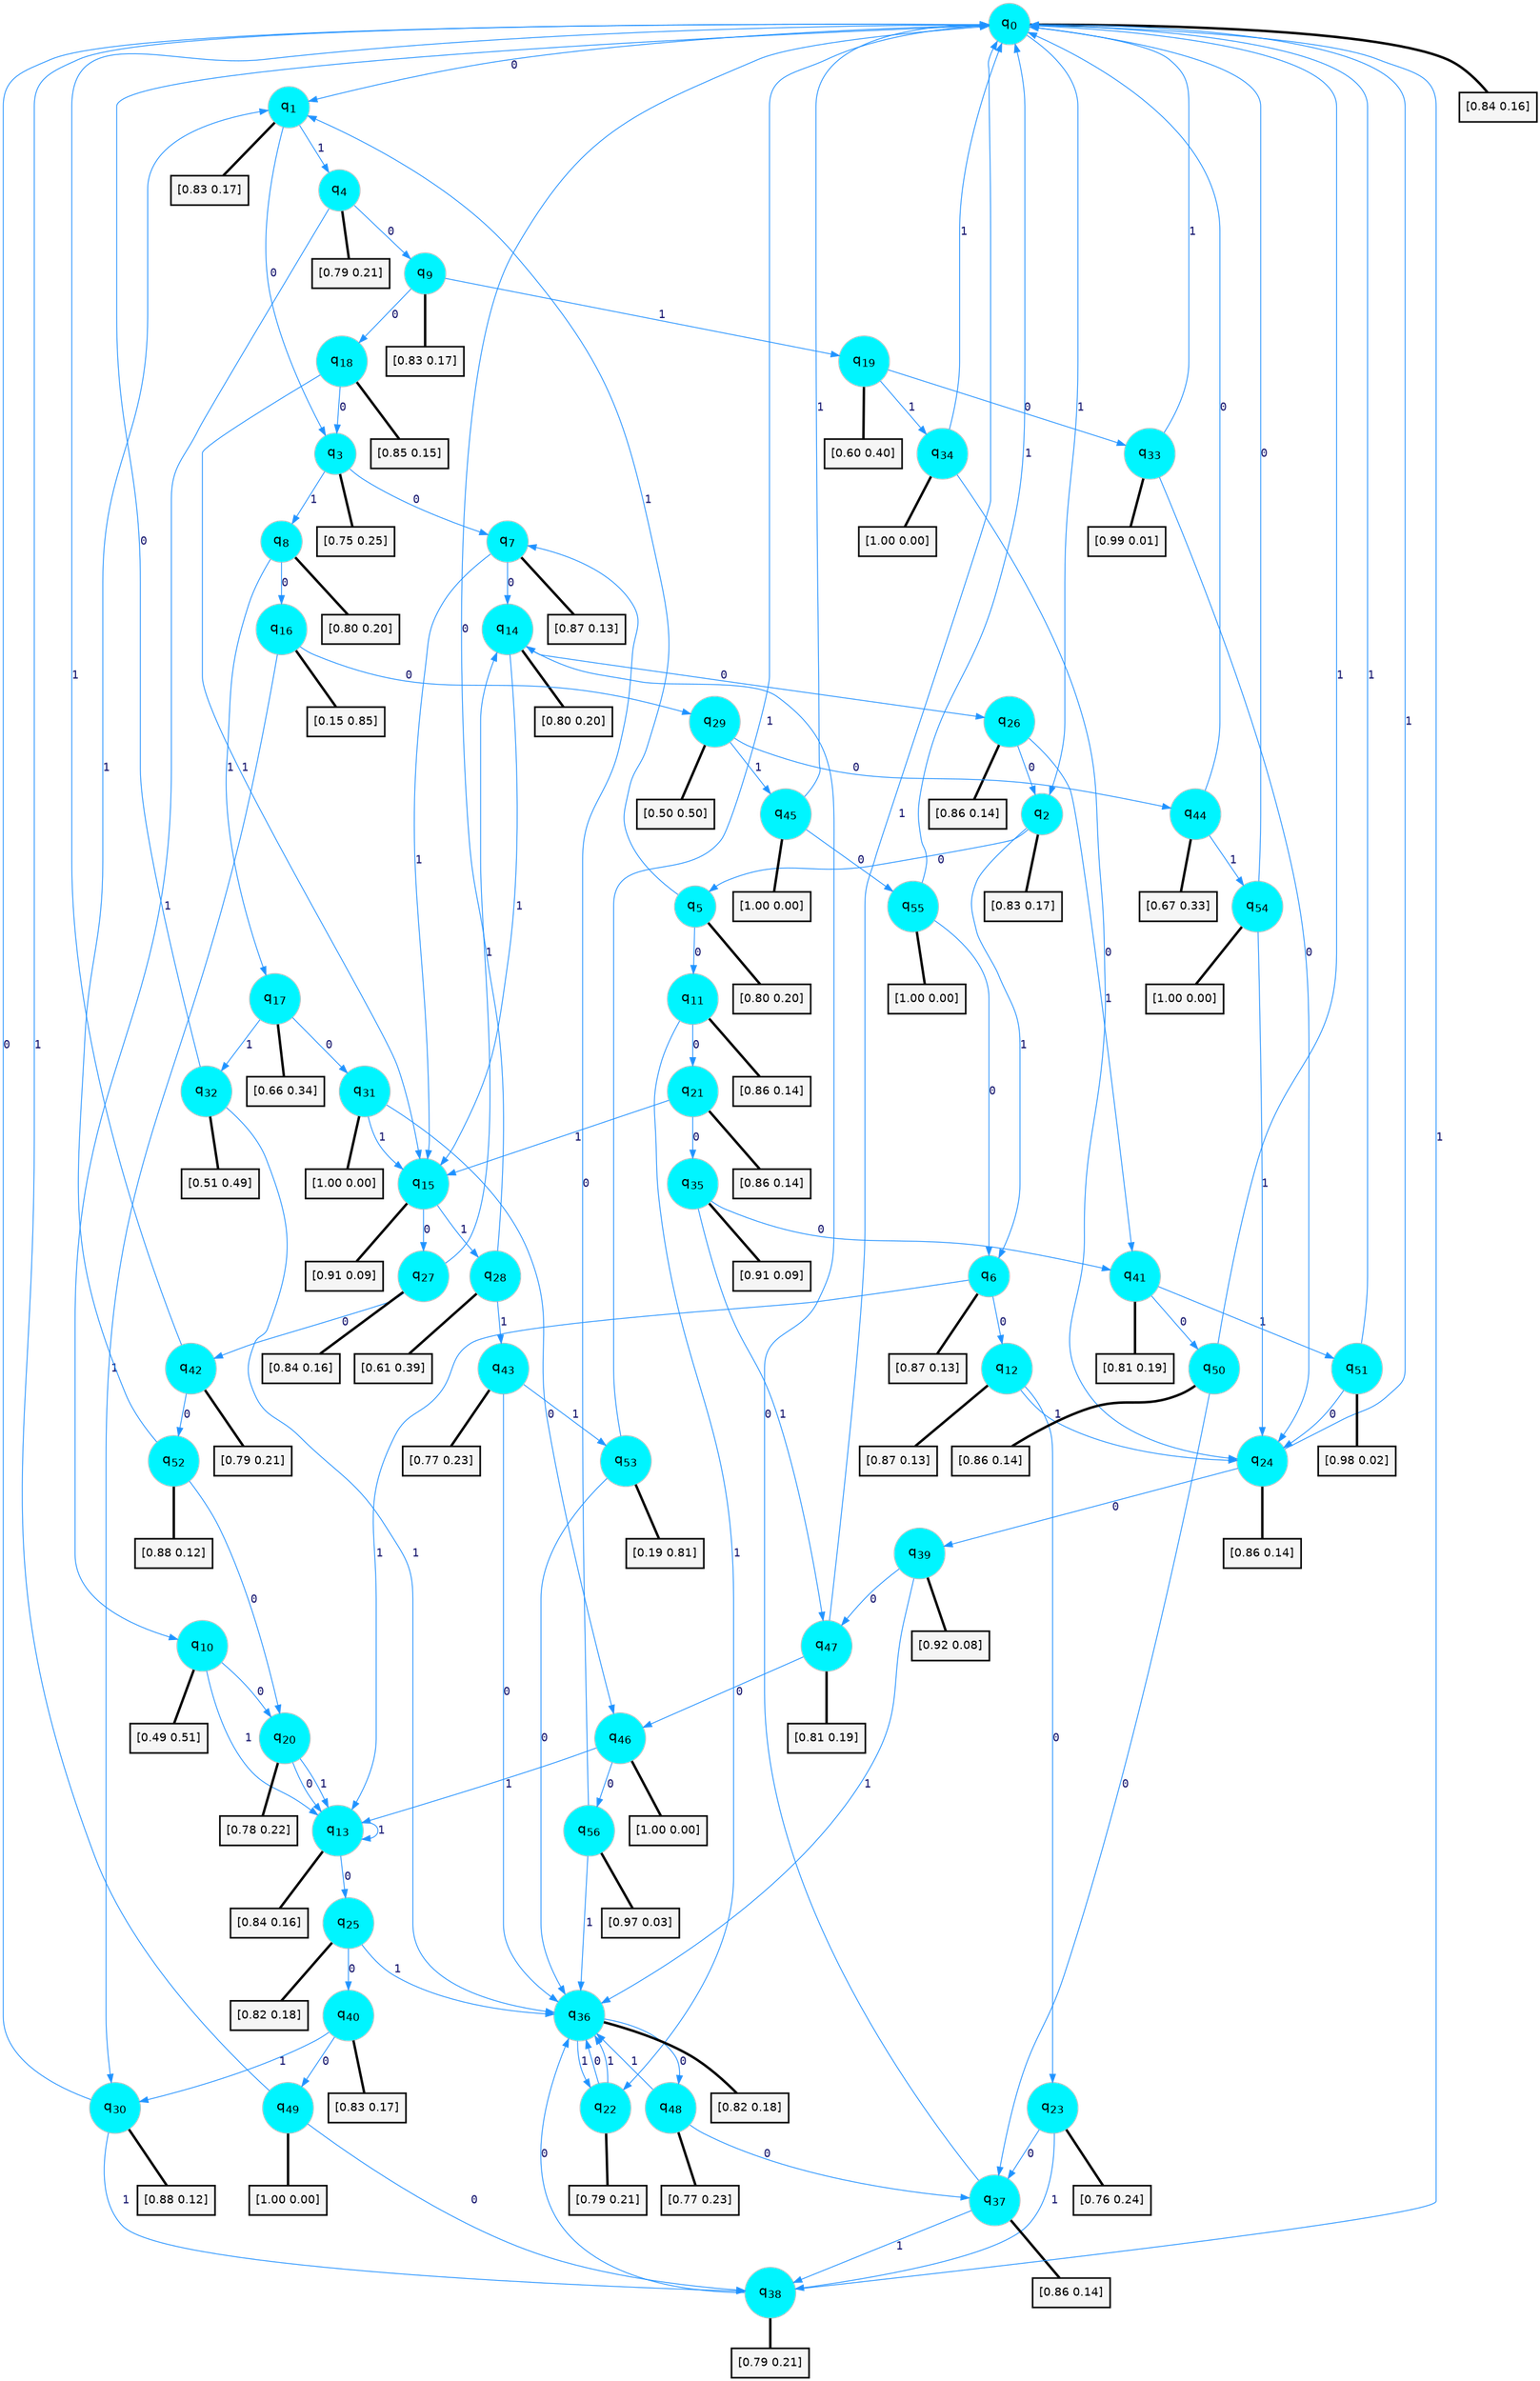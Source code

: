 digraph G {
graph [
bgcolor=transparent, dpi=300, rankdir=TD, size="40,25"];
node [
color=gray, fillcolor=turquoise1, fontcolor=black, fontname=Helvetica, fontsize=16, fontweight=bold, shape=circle, style=filled];
edge [
arrowsize=1, color=dodgerblue1, fontcolor=midnightblue, fontname=courier, fontweight=bold, penwidth=1, style=solid, weight=20];
0[label=<q<SUB>0</SUB>>];
1[label=<q<SUB>1</SUB>>];
2[label=<q<SUB>2</SUB>>];
3[label=<q<SUB>3</SUB>>];
4[label=<q<SUB>4</SUB>>];
5[label=<q<SUB>5</SUB>>];
6[label=<q<SUB>6</SUB>>];
7[label=<q<SUB>7</SUB>>];
8[label=<q<SUB>8</SUB>>];
9[label=<q<SUB>9</SUB>>];
10[label=<q<SUB>10</SUB>>];
11[label=<q<SUB>11</SUB>>];
12[label=<q<SUB>12</SUB>>];
13[label=<q<SUB>13</SUB>>];
14[label=<q<SUB>14</SUB>>];
15[label=<q<SUB>15</SUB>>];
16[label=<q<SUB>16</SUB>>];
17[label=<q<SUB>17</SUB>>];
18[label=<q<SUB>18</SUB>>];
19[label=<q<SUB>19</SUB>>];
20[label=<q<SUB>20</SUB>>];
21[label=<q<SUB>21</SUB>>];
22[label=<q<SUB>22</SUB>>];
23[label=<q<SUB>23</SUB>>];
24[label=<q<SUB>24</SUB>>];
25[label=<q<SUB>25</SUB>>];
26[label=<q<SUB>26</SUB>>];
27[label=<q<SUB>27</SUB>>];
28[label=<q<SUB>28</SUB>>];
29[label=<q<SUB>29</SUB>>];
30[label=<q<SUB>30</SUB>>];
31[label=<q<SUB>31</SUB>>];
32[label=<q<SUB>32</SUB>>];
33[label=<q<SUB>33</SUB>>];
34[label=<q<SUB>34</SUB>>];
35[label=<q<SUB>35</SUB>>];
36[label=<q<SUB>36</SUB>>];
37[label=<q<SUB>37</SUB>>];
38[label=<q<SUB>38</SUB>>];
39[label=<q<SUB>39</SUB>>];
40[label=<q<SUB>40</SUB>>];
41[label=<q<SUB>41</SUB>>];
42[label=<q<SUB>42</SUB>>];
43[label=<q<SUB>43</SUB>>];
44[label=<q<SUB>44</SUB>>];
45[label=<q<SUB>45</SUB>>];
46[label=<q<SUB>46</SUB>>];
47[label=<q<SUB>47</SUB>>];
48[label=<q<SUB>48</SUB>>];
49[label=<q<SUB>49</SUB>>];
50[label=<q<SUB>50</SUB>>];
51[label=<q<SUB>51</SUB>>];
52[label=<q<SUB>52</SUB>>];
53[label=<q<SUB>53</SUB>>];
54[label=<q<SUB>54</SUB>>];
55[label=<q<SUB>55</SUB>>];
56[label=<q<SUB>56</SUB>>];
57[label="[0.84 0.16]", shape=box,fontcolor=black, fontname=Helvetica, fontsize=14, penwidth=2, fillcolor=whitesmoke,color=black];
58[label="[0.83 0.17]", shape=box,fontcolor=black, fontname=Helvetica, fontsize=14, penwidth=2, fillcolor=whitesmoke,color=black];
59[label="[0.83 0.17]", shape=box,fontcolor=black, fontname=Helvetica, fontsize=14, penwidth=2, fillcolor=whitesmoke,color=black];
60[label="[0.75 0.25]", shape=box,fontcolor=black, fontname=Helvetica, fontsize=14, penwidth=2, fillcolor=whitesmoke,color=black];
61[label="[0.79 0.21]", shape=box,fontcolor=black, fontname=Helvetica, fontsize=14, penwidth=2, fillcolor=whitesmoke,color=black];
62[label="[0.80 0.20]", shape=box,fontcolor=black, fontname=Helvetica, fontsize=14, penwidth=2, fillcolor=whitesmoke,color=black];
63[label="[0.87 0.13]", shape=box,fontcolor=black, fontname=Helvetica, fontsize=14, penwidth=2, fillcolor=whitesmoke,color=black];
64[label="[0.87 0.13]", shape=box,fontcolor=black, fontname=Helvetica, fontsize=14, penwidth=2, fillcolor=whitesmoke,color=black];
65[label="[0.80 0.20]", shape=box,fontcolor=black, fontname=Helvetica, fontsize=14, penwidth=2, fillcolor=whitesmoke,color=black];
66[label="[0.83 0.17]", shape=box,fontcolor=black, fontname=Helvetica, fontsize=14, penwidth=2, fillcolor=whitesmoke,color=black];
67[label="[0.49 0.51]", shape=box,fontcolor=black, fontname=Helvetica, fontsize=14, penwidth=2, fillcolor=whitesmoke,color=black];
68[label="[0.86 0.14]", shape=box,fontcolor=black, fontname=Helvetica, fontsize=14, penwidth=2, fillcolor=whitesmoke,color=black];
69[label="[0.87 0.13]", shape=box,fontcolor=black, fontname=Helvetica, fontsize=14, penwidth=2, fillcolor=whitesmoke,color=black];
70[label="[0.84 0.16]", shape=box,fontcolor=black, fontname=Helvetica, fontsize=14, penwidth=2, fillcolor=whitesmoke,color=black];
71[label="[0.80 0.20]", shape=box,fontcolor=black, fontname=Helvetica, fontsize=14, penwidth=2, fillcolor=whitesmoke,color=black];
72[label="[0.91 0.09]", shape=box,fontcolor=black, fontname=Helvetica, fontsize=14, penwidth=2, fillcolor=whitesmoke,color=black];
73[label="[0.15 0.85]", shape=box,fontcolor=black, fontname=Helvetica, fontsize=14, penwidth=2, fillcolor=whitesmoke,color=black];
74[label="[0.66 0.34]", shape=box,fontcolor=black, fontname=Helvetica, fontsize=14, penwidth=2, fillcolor=whitesmoke,color=black];
75[label="[0.85 0.15]", shape=box,fontcolor=black, fontname=Helvetica, fontsize=14, penwidth=2, fillcolor=whitesmoke,color=black];
76[label="[0.60 0.40]", shape=box,fontcolor=black, fontname=Helvetica, fontsize=14, penwidth=2, fillcolor=whitesmoke,color=black];
77[label="[0.78 0.22]", shape=box,fontcolor=black, fontname=Helvetica, fontsize=14, penwidth=2, fillcolor=whitesmoke,color=black];
78[label="[0.86 0.14]", shape=box,fontcolor=black, fontname=Helvetica, fontsize=14, penwidth=2, fillcolor=whitesmoke,color=black];
79[label="[0.79 0.21]", shape=box,fontcolor=black, fontname=Helvetica, fontsize=14, penwidth=2, fillcolor=whitesmoke,color=black];
80[label="[0.76 0.24]", shape=box,fontcolor=black, fontname=Helvetica, fontsize=14, penwidth=2, fillcolor=whitesmoke,color=black];
81[label="[0.86 0.14]", shape=box,fontcolor=black, fontname=Helvetica, fontsize=14, penwidth=2, fillcolor=whitesmoke,color=black];
82[label="[0.82 0.18]", shape=box,fontcolor=black, fontname=Helvetica, fontsize=14, penwidth=2, fillcolor=whitesmoke,color=black];
83[label="[0.86 0.14]", shape=box,fontcolor=black, fontname=Helvetica, fontsize=14, penwidth=2, fillcolor=whitesmoke,color=black];
84[label="[0.84 0.16]", shape=box,fontcolor=black, fontname=Helvetica, fontsize=14, penwidth=2, fillcolor=whitesmoke,color=black];
85[label="[0.61 0.39]", shape=box,fontcolor=black, fontname=Helvetica, fontsize=14, penwidth=2, fillcolor=whitesmoke,color=black];
86[label="[0.50 0.50]", shape=box,fontcolor=black, fontname=Helvetica, fontsize=14, penwidth=2, fillcolor=whitesmoke,color=black];
87[label="[0.88 0.12]", shape=box,fontcolor=black, fontname=Helvetica, fontsize=14, penwidth=2, fillcolor=whitesmoke,color=black];
88[label="[1.00 0.00]", shape=box,fontcolor=black, fontname=Helvetica, fontsize=14, penwidth=2, fillcolor=whitesmoke,color=black];
89[label="[0.51 0.49]", shape=box,fontcolor=black, fontname=Helvetica, fontsize=14, penwidth=2, fillcolor=whitesmoke,color=black];
90[label="[0.99 0.01]", shape=box,fontcolor=black, fontname=Helvetica, fontsize=14, penwidth=2, fillcolor=whitesmoke,color=black];
91[label="[1.00 0.00]", shape=box,fontcolor=black, fontname=Helvetica, fontsize=14, penwidth=2, fillcolor=whitesmoke,color=black];
92[label="[0.91 0.09]", shape=box,fontcolor=black, fontname=Helvetica, fontsize=14, penwidth=2, fillcolor=whitesmoke,color=black];
93[label="[0.82 0.18]", shape=box,fontcolor=black, fontname=Helvetica, fontsize=14, penwidth=2, fillcolor=whitesmoke,color=black];
94[label="[0.86 0.14]", shape=box,fontcolor=black, fontname=Helvetica, fontsize=14, penwidth=2, fillcolor=whitesmoke,color=black];
95[label="[0.79 0.21]", shape=box,fontcolor=black, fontname=Helvetica, fontsize=14, penwidth=2, fillcolor=whitesmoke,color=black];
96[label="[0.92 0.08]", shape=box,fontcolor=black, fontname=Helvetica, fontsize=14, penwidth=2, fillcolor=whitesmoke,color=black];
97[label="[0.83 0.17]", shape=box,fontcolor=black, fontname=Helvetica, fontsize=14, penwidth=2, fillcolor=whitesmoke,color=black];
98[label="[0.81 0.19]", shape=box,fontcolor=black, fontname=Helvetica, fontsize=14, penwidth=2, fillcolor=whitesmoke,color=black];
99[label="[0.79 0.21]", shape=box,fontcolor=black, fontname=Helvetica, fontsize=14, penwidth=2, fillcolor=whitesmoke,color=black];
100[label="[0.77 0.23]", shape=box,fontcolor=black, fontname=Helvetica, fontsize=14, penwidth=2, fillcolor=whitesmoke,color=black];
101[label="[0.67 0.33]", shape=box,fontcolor=black, fontname=Helvetica, fontsize=14, penwidth=2, fillcolor=whitesmoke,color=black];
102[label="[1.00 0.00]", shape=box,fontcolor=black, fontname=Helvetica, fontsize=14, penwidth=2, fillcolor=whitesmoke,color=black];
103[label="[1.00 0.00]", shape=box,fontcolor=black, fontname=Helvetica, fontsize=14, penwidth=2, fillcolor=whitesmoke,color=black];
104[label="[0.81 0.19]", shape=box,fontcolor=black, fontname=Helvetica, fontsize=14, penwidth=2, fillcolor=whitesmoke,color=black];
105[label="[0.77 0.23]", shape=box,fontcolor=black, fontname=Helvetica, fontsize=14, penwidth=2, fillcolor=whitesmoke,color=black];
106[label="[1.00 0.00]", shape=box,fontcolor=black, fontname=Helvetica, fontsize=14, penwidth=2, fillcolor=whitesmoke,color=black];
107[label="[0.86 0.14]", shape=box,fontcolor=black, fontname=Helvetica, fontsize=14, penwidth=2, fillcolor=whitesmoke,color=black];
108[label="[0.98 0.02]", shape=box,fontcolor=black, fontname=Helvetica, fontsize=14, penwidth=2, fillcolor=whitesmoke,color=black];
109[label="[0.88 0.12]", shape=box,fontcolor=black, fontname=Helvetica, fontsize=14, penwidth=2, fillcolor=whitesmoke,color=black];
110[label="[0.19 0.81]", shape=box,fontcolor=black, fontname=Helvetica, fontsize=14, penwidth=2, fillcolor=whitesmoke,color=black];
111[label="[1.00 0.00]", shape=box,fontcolor=black, fontname=Helvetica, fontsize=14, penwidth=2, fillcolor=whitesmoke,color=black];
112[label="[1.00 0.00]", shape=box,fontcolor=black, fontname=Helvetica, fontsize=14, penwidth=2, fillcolor=whitesmoke,color=black];
113[label="[0.97 0.03]", shape=box,fontcolor=black, fontname=Helvetica, fontsize=14, penwidth=2, fillcolor=whitesmoke,color=black];
0->1 [label=0];
0->2 [label=1];
0->57 [arrowhead=none, penwidth=3,color=black];
1->3 [label=0];
1->4 [label=1];
1->58 [arrowhead=none, penwidth=3,color=black];
2->5 [label=0];
2->6 [label=1];
2->59 [arrowhead=none, penwidth=3,color=black];
3->7 [label=0];
3->8 [label=1];
3->60 [arrowhead=none, penwidth=3,color=black];
4->9 [label=0];
4->10 [label=1];
4->61 [arrowhead=none, penwidth=3,color=black];
5->11 [label=0];
5->1 [label=1];
5->62 [arrowhead=none, penwidth=3,color=black];
6->12 [label=0];
6->13 [label=1];
6->63 [arrowhead=none, penwidth=3,color=black];
7->14 [label=0];
7->15 [label=1];
7->64 [arrowhead=none, penwidth=3,color=black];
8->16 [label=0];
8->17 [label=1];
8->65 [arrowhead=none, penwidth=3,color=black];
9->18 [label=0];
9->19 [label=1];
9->66 [arrowhead=none, penwidth=3,color=black];
10->20 [label=0];
10->13 [label=1];
10->67 [arrowhead=none, penwidth=3,color=black];
11->21 [label=0];
11->22 [label=1];
11->68 [arrowhead=none, penwidth=3,color=black];
12->23 [label=0];
12->24 [label=1];
12->69 [arrowhead=none, penwidth=3,color=black];
13->25 [label=0];
13->13 [label=1];
13->70 [arrowhead=none, penwidth=3,color=black];
14->26 [label=0];
14->15 [label=1];
14->71 [arrowhead=none, penwidth=3,color=black];
15->27 [label=0];
15->28 [label=1];
15->72 [arrowhead=none, penwidth=3,color=black];
16->29 [label=0];
16->30 [label=1];
16->73 [arrowhead=none, penwidth=3,color=black];
17->31 [label=0];
17->32 [label=1];
17->74 [arrowhead=none, penwidth=3,color=black];
18->3 [label=0];
18->15 [label=1];
18->75 [arrowhead=none, penwidth=3,color=black];
19->33 [label=0];
19->34 [label=1];
19->76 [arrowhead=none, penwidth=3,color=black];
20->13 [label=0];
20->13 [label=1];
20->77 [arrowhead=none, penwidth=3,color=black];
21->35 [label=0];
21->15 [label=1];
21->78 [arrowhead=none, penwidth=3,color=black];
22->36 [label=0];
22->36 [label=1];
22->79 [arrowhead=none, penwidth=3,color=black];
23->37 [label=0];
23->38 [label=1];
23->80 [arrowhead=none, penwidth=3,color=black];
24->39 [label=0];
24->0 [label=1];
24->81 [arrowhead=none, penwidth=3,color=black];
25->40 [label=0];
25->36 [label=1];
25->82 [arrowhead=none, penwidth=3,color=black];
26->2 [label=0];
26->41 [label=1];
26->83 [arrowhead=none, penwidth=3,color=black];
27->42 [label=0];
27->14 [label=1];
27->84 [arrowhead=none, penwidth=3,color=black];
28->0 [label=0];
28->43 [label=1];
28->85 [arrowhead=none, penwidth=3,color=black];
29->44 [label=0];
29->45 [label=1];
29->86 [arrowhead=none, penwidth=3,color=black];
30->0 [label=0];
30->38 [label=1];
30->87 [arrowhead=none, penwidth=3,color=black];
31->46 [label=0];
31->15 [label=1];
31->88 [arrowhead=none, penwidth=3,color=black];
32->0 [label=0];
32->36 [label=1];
32->89 [arrowhead=none, penwidth=3,color=black];
33->24 [label=0];
33->0 [label=1];
33->90 [arrowhead=none, penwidth=3,color=black];
34->24 [label=0];
34->0 [label=1];
34->91 [arrowhead=none, penwidth=3,color=black];
35->41 [label=0];
35->47 [label=1];
35->92 [arrowhead=none, penwidth=3,color=black];
36->48 [label=0];
36->22 [label=1];
36->93 [arrowhead=none, penwidth=3,color=black];
37->14 [label=0];
37->38 [label=1];
37->94 [arrowhead=none, penwidth=3,color=black];
38->36 [label=0];
38->0 [label=1];
38->95 [arrowhead=none, penwidth=3,color=black];
39->47 [label=0];
39->36 [label=1];
39->96 [arrowhead=none, penwidth=3,color=black];
40->49 [label=0];
40->30 [label=1];
40->97 [arrowhead=none, penwidth=3,color=black];
41->50 [label=0];
41->51 [label=1];
41->98 [arrowhead=none, penwidth=3,color=black];
42->52 [label=0];
42->0 [label=1];
42->99 [arrowhead=none, penwidth=3,color=black];
43->36 [label=0];
43->53 [label=1];
43->100 [arrowhead=none, penwidth=3,color=black];
44->0 [label=0];
44->54 [label=1];
44->101 [arrowhead=none, penwidth=3,color=black];
45->55 [label=0];
45->0 [label=1];
45->102 [arrowhead=none, penwidth=3,color=black];
46->56 [label=0];
46->13 [label=1];
46->103 [arrowhead=none, penwidth=3,color=black];
47->46 [label=0];
47->0 [label=1];
47->104 [arrowhead=none, penwidth=3,color=black];
48->37 [label=0];
48->36 [label=1];
48->105 [arrowhead=none, penwidth=3,color=black];
49->38 [label=0];
49->0 [label=1];
49->106 [arrowhead=none, penwidth=3,color=black];
50->37 [label=0];
50->0 [label=1];
50->107 [arrowhead=none, penwidth=3,color=black];
51->24 [label=0];
51->0 [label=1];
51->108 [arrowhead=none, penwidth=3,color=black];
52->20 [label=0];
52->1 [label=1];
52->109 [arrowhead=none, penwidth=3,color=black];
53->36 [label=0];
53->0 [label=1];
53->110 [arrowhead=none, penwidth=3,color=black];
54->0 [label=0];
54->24 [label=1];
54->111 [arrowhead=none, penwidth=3,color=black];
55->6 [label=0];
55->0 [label=1];
55->112 [arrowhead=none, penwidth=3,color=black];
56->7 [label=0];
56->36 [label=1];
56->113 [arrowhead=none, penwidth=3,color=black];
}
